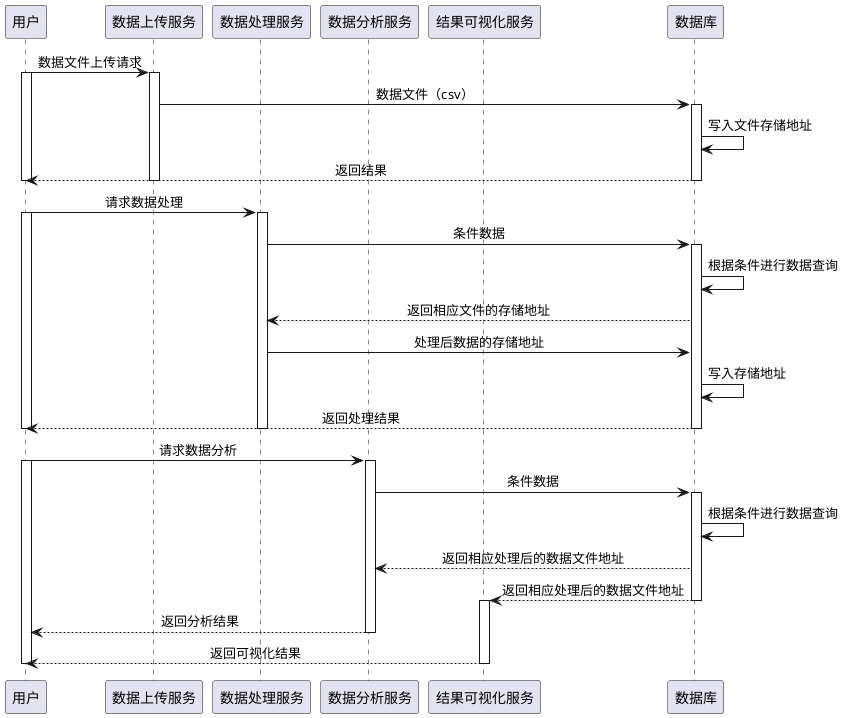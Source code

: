 @startuml dataana
skinparam defaultFontName AR PL UMing CN
skinparam sequenceMessageAlign center
participant 用户
participant 数据上传服务
participant 数据处理服务
participant 数据分析服务
participant 结果可视化服务
participant 数据库


用户-> 数据上传服务: 数据文件上传请求
activate 用户
activate 数据上传服务
数据上传服务-> 数据库:数据文件（csv）
activate 数据库
数据库-> 数据库: 写入文件存储地址
数据库--> 用户: 返回结果
deactivate 数据上传服务
deactivate 数据库
deactivate 用户


用户-> 数据处理服务: 请求数据处理
activate 用户
activate 数据处理服务
数据处理服务-> 数据库: 条件数据
activate 数据库
数据库-> 数据库: 根据条件进行数据查询
数据库--> 数据处理服务: 返回相应文件的存储地址
数据处理服务-> 数据库: 处理后数据的存储地址
数据库-> 数据库: 写入存储地址
数据库--> 用户: 返回处理结果
deactivate 数据处理服务
deactivate 数据库
deactivate 用户


用户-> 数据分析服务: 请求数据分析
activate 用户
activate 数据分析服务
数据分析服务-> 数据库: 条件数据
activate 数据库
数据库-> 数据库: 根据条件进行数据查询
数据库--> 数据分析服务: 返回相应处理后的数据文件地址
数据库--> 结果可视化服务: 返回相应处理后的数据文件地址
deactivate 数据库
activate 结果可视化服务
数据分析服务--> 用户: 返回分析结果
deactivate 数据分析服务
结果可视化服务--> 用户: 返回可视化结果
deactivate 结果可视化服务
deactivate 用户
@enduml